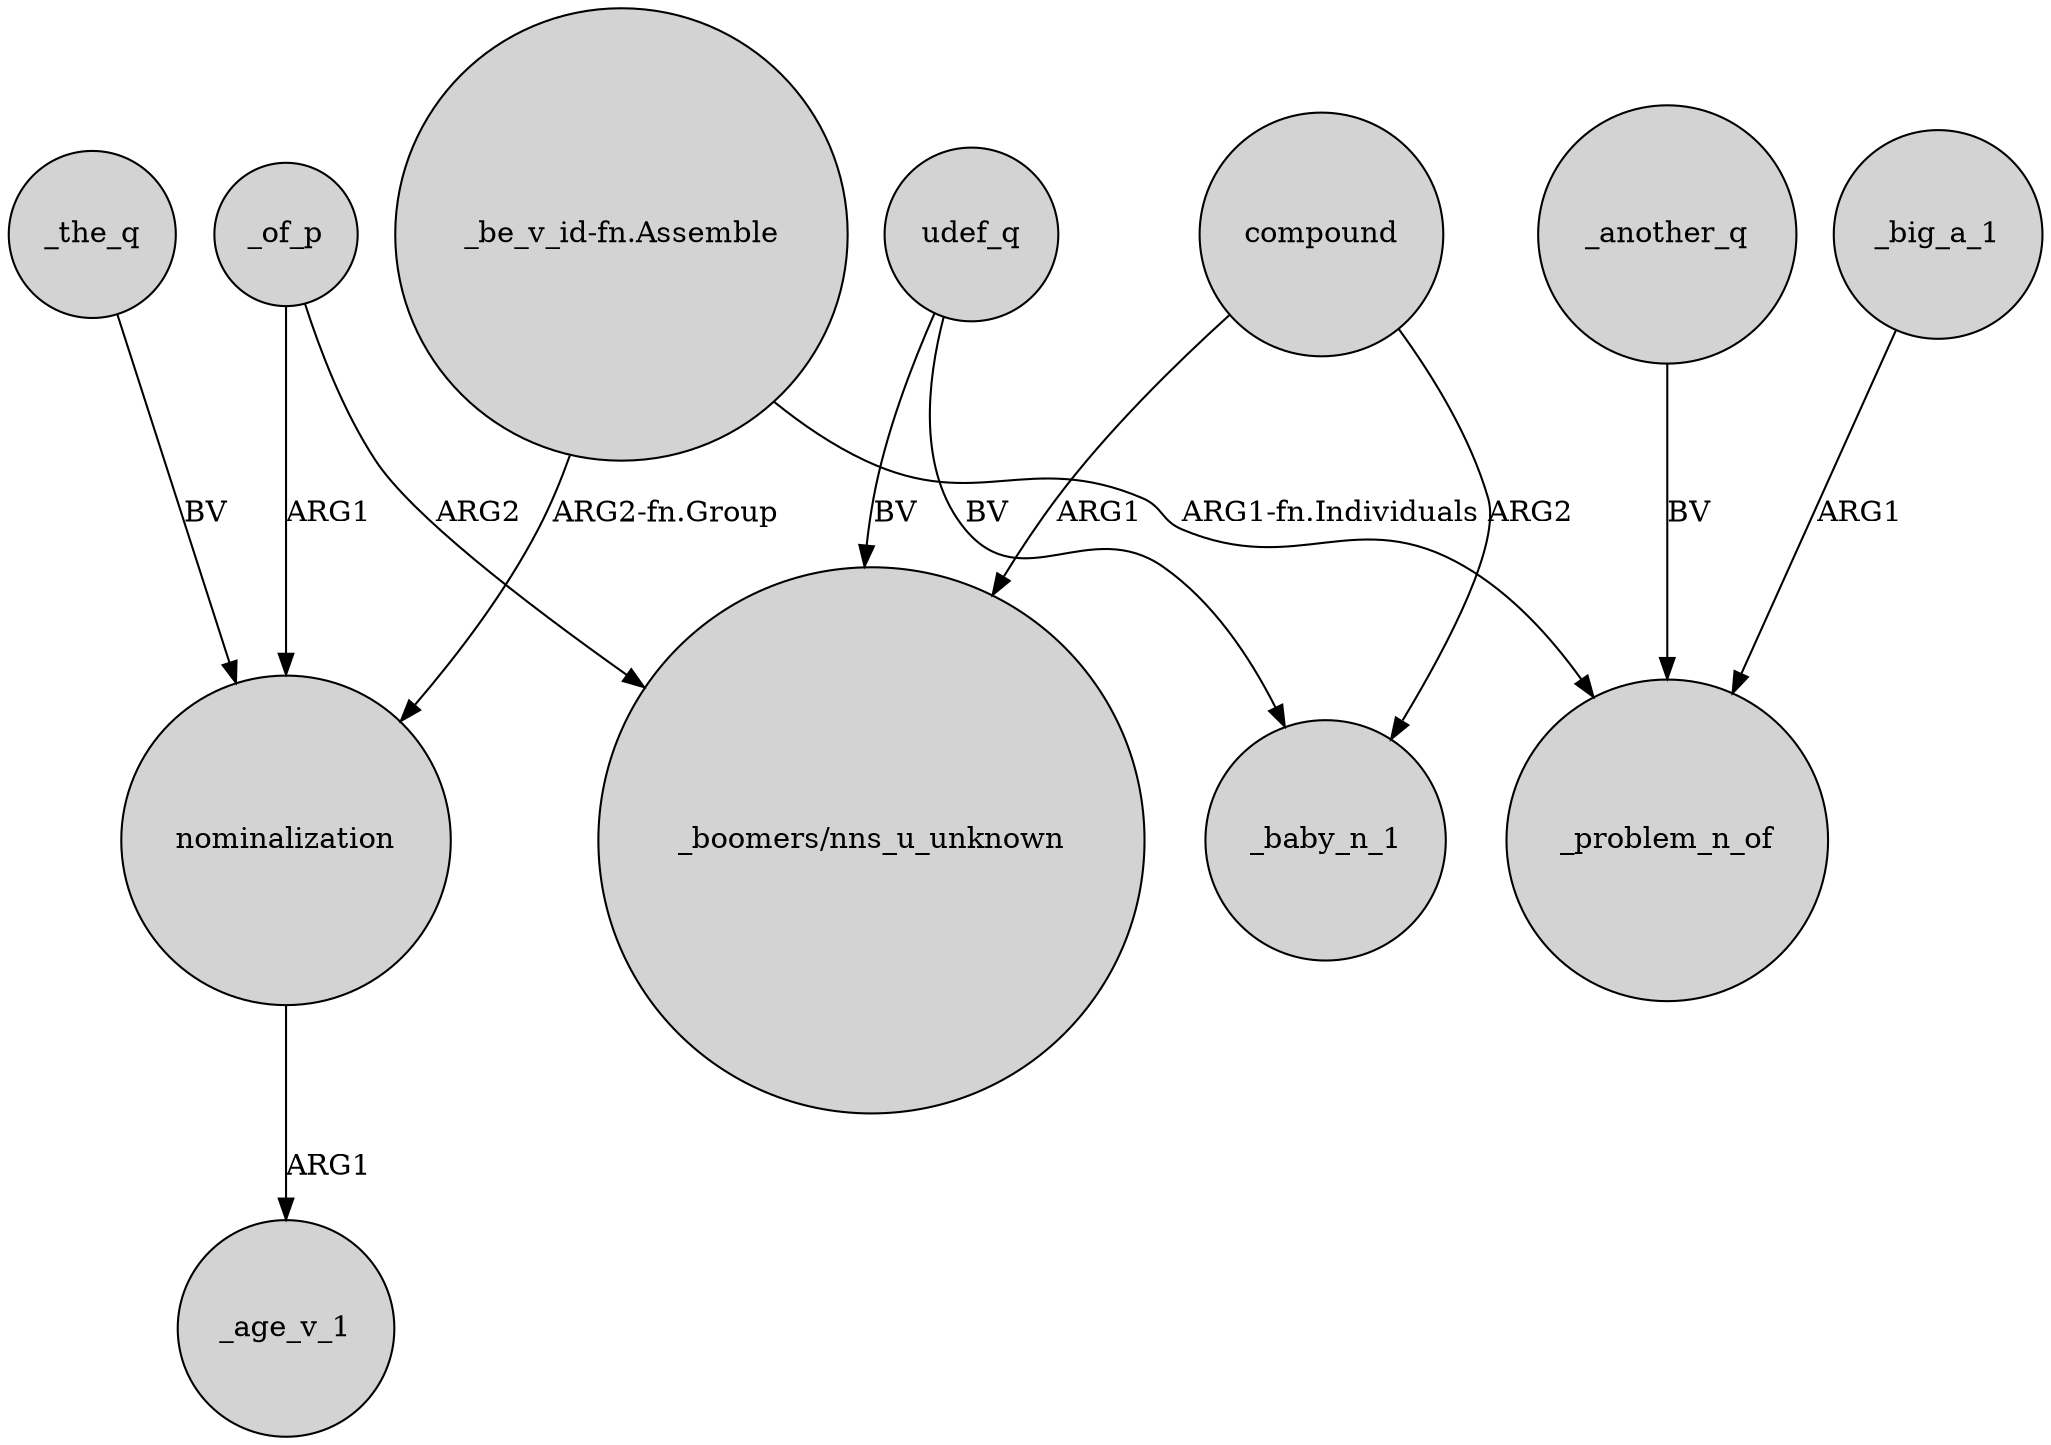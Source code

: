 digraph {
	node [shape=circle style=filled]
	"_be_v_id-fn.Assemble" -> nominalization [label="ARG2-fn.Group"]
	udef_q -> _baby_n_1 [label=BV]
	_the_q -> nominalization [label=BV]
	"_be_v_id-fn.Assemble" -> _problem_n_of [label="ARG1-fn.Individuals"]
	_big_a_1 -> _problem_n_of [label=ARG1]
	_of_p -> "_boomers/nns_u_unknown" [label=ARG2]
	compound -> "_boomers/nns_u_unknown" [label=ARG1]
	_another_q -> _problem_n_of [label=BV]
	_of_p -> nominalization [label=ARG1]
	compound -> _baby_n_1 [label=ARG2]
	udef_q -> "_boomers/nns_u_unknown" [label=BV]
	nominalization -> _age_v_1 [label=ARG1]
}
